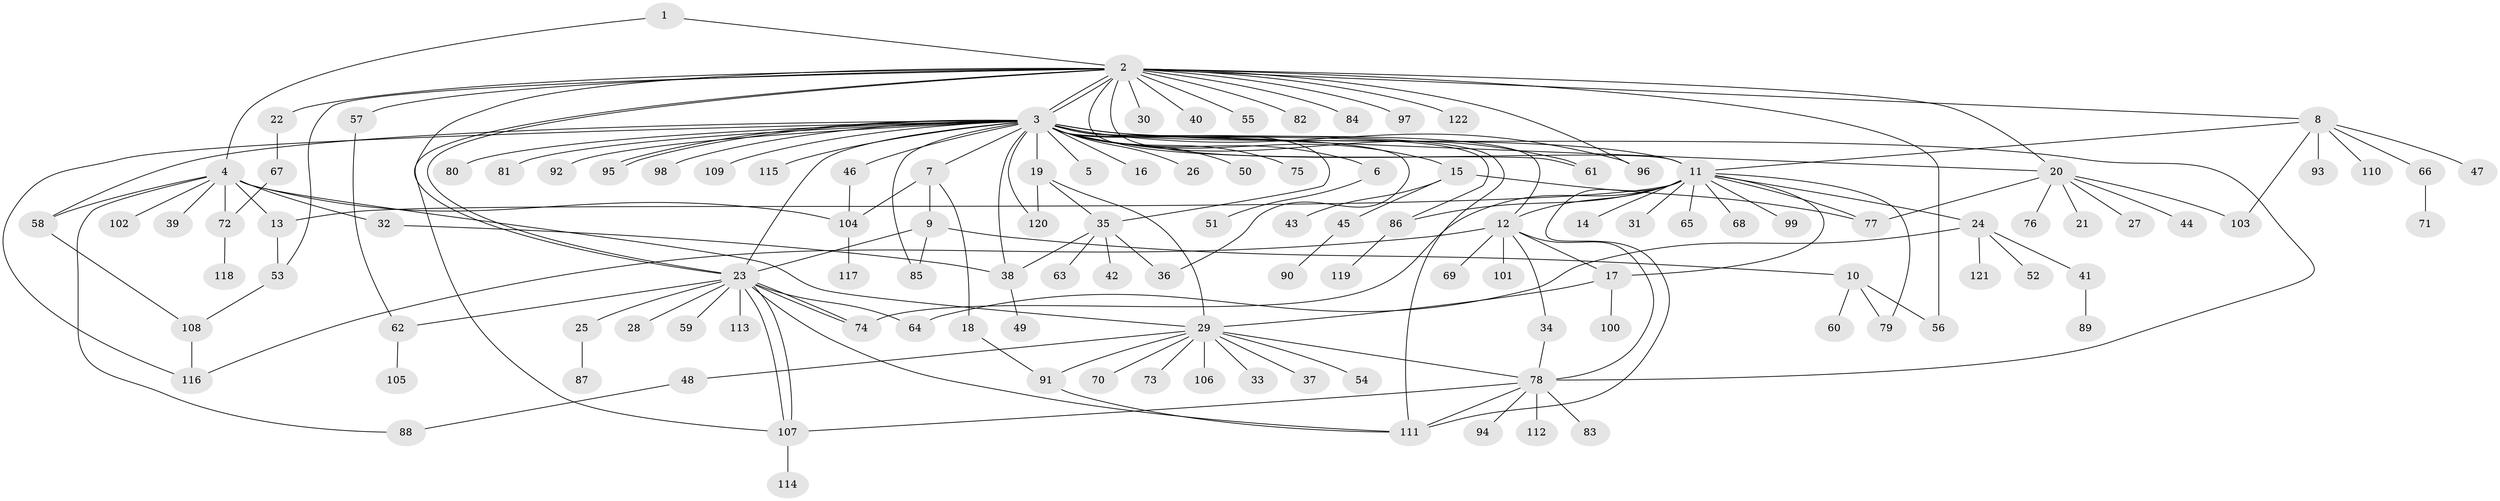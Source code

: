 // coarse degree distribution, {2: 0.24489795918367346, 4: 0.04081632653061224, 1: 0.40816326530612246, 7: 0.061224489795918366, 5: 0.04081632653061224, 3: 0.10204081632653061, 24: 0.02040816326530612, 12: 0.02040816326530612, 6: 0.02040816326530612, 8: 0.02040816326530612, 16: 0.02040816326530612}
// Generated by graph-tools (version 1.1) at 2025/36/03/04/25 23:36:45]
// undirected, 122 vertices, 172 edges
graph export_dot {
  node [color=gray90,style=filled];
  1;
  2;
  3;
  4;
  5;
  6;
  7;
  8;
  9;
  10;
  11;
  12;
  13;
  14;
  15;
  16;
  17;
  18;
  19;
  20;
  21;
  22;
  23;
  24;
  25;
  26;
  27;
  28;
  29;
  30;
  31;
  32;
  33;
  34;
  35;
  36;
  37;
  38;
  39;
  40;
  41;
  42;
  43;
  44;
  45;
  46;
  47;
  48;
  49;
  50;
  51;
  52;
  53;
  54;
  55;
  56;
  57;
  58;
  59;
  60;
  61;
  62;
  63;
  64;
  65;
  66;
  67;
  68;
  69;
  70;
  71;
  72;
  73;
  74;
  75;
  76;
  77;
  78;
  79;
  80;
  81;
  82;
  83;
  84;
  85;
  86;
  87;
  88;
  89;
  90;
  91;
  92;
  93;
  94;
  95;
  96;
  97;
  98;
  99;
  100;
  101;
  102;
  103;
  104;
  105;
  106;
  107;
  108;
  109;
  110;
  111;
  112;
  113;
  114;
  115;
  116;
  117;
  118;
  119;
  120;
  121;
  122;
  1 -- 2;
  1 -- 4;
  2 -- 3;
  2 -- 3;
  2 -- 8;
  2 -- 11;
  2 -- 20;
  2 -- 22;
  2 -- 23;
  2 -- 23;
  2 -- 30;
  2 -- 40;
  2 -- 53;
  2 -- 55;
  2 -- 56;
  2 -- 57;
  2 -- 61;
  2 -- 82;
  2 -- 84;
  2 -- 96;
  2 -- 97;
  2 -- 107;
  2 -- 122;
  3 -- 5;
  3 -- 6;
  3 -- 7;
  3 -- 11;
  3 -- 12;
  3 -- 15;
  3 -- 16;
  3 -- 19;
  3 -- 20;
  3 -- 23;
  3 -- 26;
  3 -- 35;
  3 -- 36;
  3 -- 38;
  3 -- 46;
  3 -- 50;
  3 -- 58;
  3 -- 61;
  3 -- 75;
  3 -- 78;
  3 -- 80;
  3 -- 81;
  3 -- 85;
  3 -- 86;
  3 -- 92;
  3 -- 95;
  3 -- 95;
  3 -- 96;
  3 -- 98;
  3 -- 109;
  3 -- 111;
  3 -- 115;
  3 -- 116;
  3 -- 120;
  4 -- 13;
  4 -- 29;
  4 -- 32;
  4 -- 39;
  4 -- 58;
  4 -- 72;
  4 -- 88;
  4 -- 102;
  4 -- 104;
  6 -- 51;
  7 -- 9;
  7 -- 18;
  7 -- 104;
  8 -- 11;
  8 -- 47;
  8 -- 66;
  8 -- 93;
  8 -- 103;
  8 -- 110;
  9 -- 10;
  9 -- 23;
  9 -- 85;
  10 -- 56;
  10 -- 60;
  10 -- 79;
  11 -- 12;
  11 -- 13;
  11 -- 14;
  11 -- 17;
  11 -- 24;
  11 -- 31;
  11 -- 65;
  11 -- 68;
  11 -- 74;
  11 -- 77;
  11 -- 79;
  11 -- 86;
  11 -- 99;
  11 -- 111;
  12 -- 17;
  12 -- 34;
  12 -- 69;
  12 -- 78;
  12 -- 101;
  12 -- 116;
  13 -- 53;
  15 -- 43;
  15 -- 45;
  15 -- 77;
  17 -- 29;
  17 -- 100;
  18 -- 91;
  19 -- 29;
  19 -- 35;
  19 -- 120;
  20 -- 21;
  20 -- 27;
  20 -- 44;
  20 -- 76;
  20 -- 77;
  20 -- 103;
  22 -- 67;
  23 -- 25;
  23 -- 28;
  23 -- 59;
  23 -- 62;
  23 -- 64;
  23 -- 74;
  23 -- 74;
  23 -- 107;
  23 -- 107;
  23 -- 111;
  23 -- 113;
  24 -- 41;
  24 -- 52;
  24 -- 64;
  24 -- 121;
  25 -- 87;
  29 -- 33;
  29 -- 37;
  29 -- 48;
  29 -- 54;
  29 -- 70;
  29 -- 73;
  29 -- 78;
  29 -- 91;
  29 -- 106;
  32 -- 38;
  34 -- 78;
  35 -- 36;
  35 -- 38;
  35 -- 42;
  35 -- 63;
  38 -- 49;
  41 -- 89;
  45 -- 90;
  46 -- 104;
  48 -- 88;
  53 -- 108;
  57 -- 62;
  58 -- 108;
  62 -- 105;
  66 -- 71;
  67 -- 72;
  72 -- 118;
  78 -- 83;
  78 -- 94;
  78 -- 107;
  78 -- 111;
  78 -- 112;
  86 -- 119;
  91 -- 111;
  104 -- 117;
  107 -- 114;
  108 -- 116;
}
